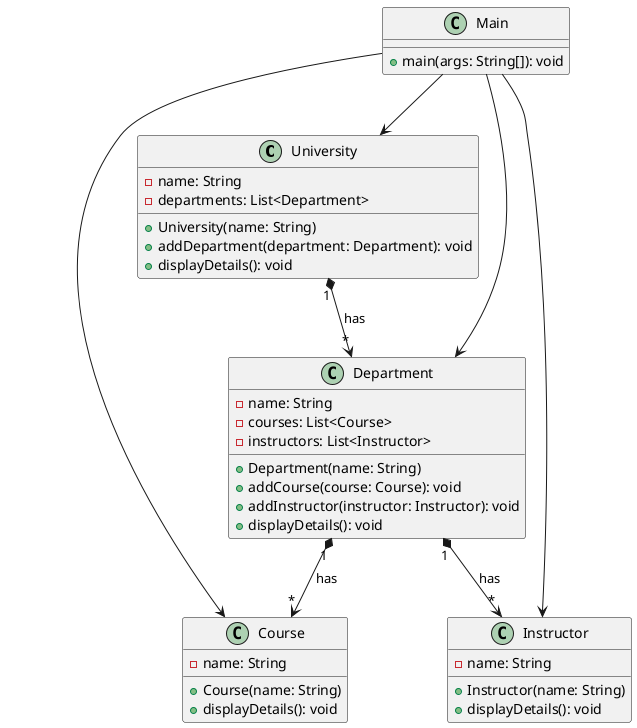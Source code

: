 @startuml Task2

class University {
  - name: String
  - departments: List<Department>

  + University(name: String)
  + addDepartment(department: Department): void
  + displayDetails(): void
}

class Department {
  - name: String
  - courses: List<Course>
  - instructors: List<Instructor>

  + Department(name: String)
  + addCourse(course: Course): void
  + addInstructor(instructor: Instructor): void
  + displayDetails(): void
}

class Course {
  - name: String

  + Course(name: String)
  + displayDetails(): void
}

class Instructor {
  - name: String

  + Instructor(name: String)
  + displayDetails(): void
}

class Main {
  + main(args: String[]): void
}

Main --> University
Main --> Department
Main --> Course
Main --> Instructor
University "1" *-down-> "*" Department : has
Department "1" *-down-> "*" Course : has
Department "1" *-down-> "*" Instructor : has
@enduml
